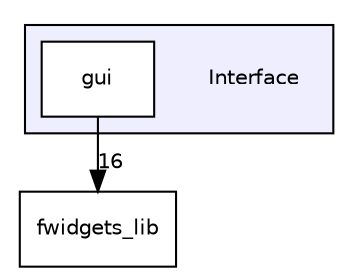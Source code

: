 digraph "Interface" {
  compound=true
  node [ fontsize="10", fontname="Helvetica"];
  edge [ labelfontsize="10", labelfontname="Helvetica"];
  subgraph clusterdir_b7263c2df3abed61e1897d5e9e534860 {
    graph [ bgcolor="#eeeeff", pencolor="black", label="" URL="dir_b7263c2df3abed61e1897d5e9e534860.html"];
    dir_b7263c2df3abed61e1897d5e9e534860 [shape=plaintext label="Interface"];
    dir_d07011c78e6521b599cb794ecf1ad27a [shape=box label="gui" color="black" fillcolor="white" style="filled" URL="dir_d07011c78e6521b599cb794ecf1ad27a.html"];
  }
  dir_344cda62953d8cdfc45a4886273aae9e [shape=box label="fwidgets_lib" URL="dir_344cda62953d8cdfc45a4886273aae9e.html"];
  dir_d07011c78e6521b599cb794ecf1ad27a->dir_344cda62953d8cdfc45a4886273aae9e [headlabel="16", labeldistance=1.5 headhref="dir_000002_000000.html"];
}
